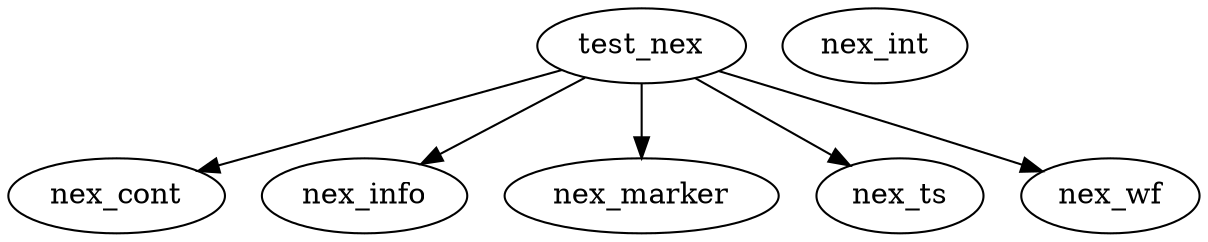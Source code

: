 /* Created by mdot for Matlab */
digraph m2html {
  test_nex -> nex_cont;
  test_nex -> nex_info;
  test_nex -> nex_marker;
  test_nex -> nex_ts;
  test_nex -> nex_wf;

  nex_cont [URL="nex_cont.html"];
  nex_info [URL="nex_info.html"];
  nex_int [URL="nex_int.html"];
  nex_marker [URL="nex_marker.html"];
  nex_ts [URL="nex_ts.html"];
  nex_wf [URL="nex_wf.html"];
  test_nex [URL="test_nex.html"];
}
